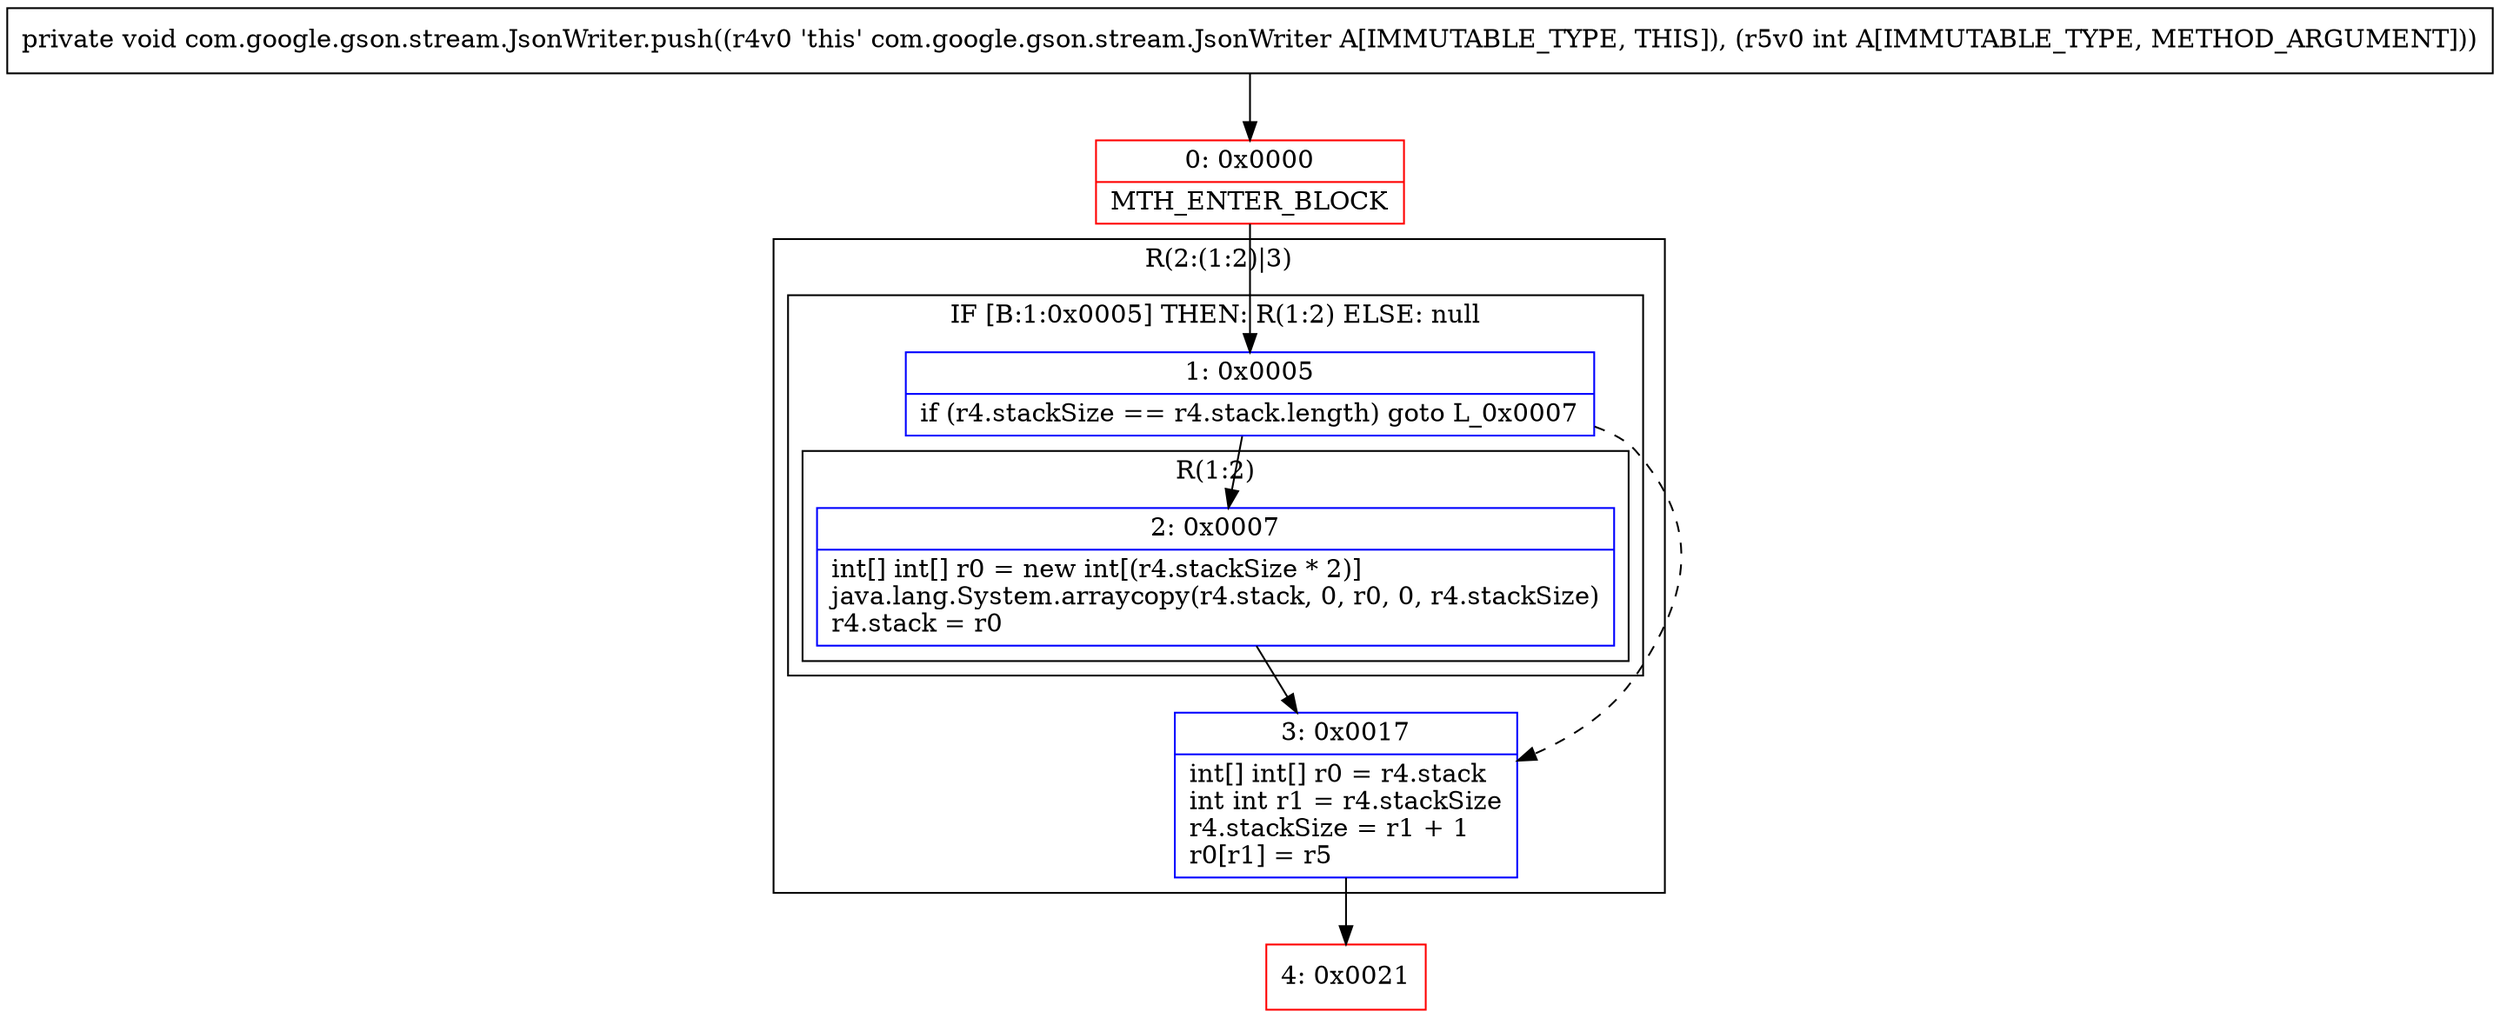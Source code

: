 digraph "CFG forcom.google.gson.stream.JsonWriter.push(I)V" {
subgraph cluster_Region_837350577 {
label = "R(2:(1:2)|3)";
node [shape=record,color=blue];
subgraph cluster_IfRegion_484255951 {
label = "IF [B:1:0x0005] THEN: R(1:2) ELSE: null";
node [shape=record,color=blue];
Node_1 [shape=record,label="{1\:\ 0x0005|if (r4.stackSize == r4.stack.length) goto L_0x0007\l}"];
subgraph cluster_Region_242438358 {
label = "R(1:2)";
node [shape=record,color=blue];
Node_2 [shape=record,label="{2\:\ 0x0007|int[] int[] r0 = new int[(r4.stackSize * 2)]\ljava.lang.System.arraycopy(r4.stack, 0, r0, 0, r4.stackSize)\lr4.stack = r0\l}"];
}
}
Node_3 [shape=record,label="{3\:\ 0x0017|int[] int[] r0 = r4.stack\lint int r1 = r4.stackSize\lr4.stackSize = r1 + 1\lr0[r1] = r5\l}"];
}
Node_0 [shape=record,color=red,label="{0\:\ 0x0000|MTH_ENTER_BLOCK\l}"];
Node_4 [shape=record,color=red,label="{4\:\ 0x0021}"];
MethodNode[shape=record,label="{private void com.google.gson.stream.JsonWriter.push((r4v0 'this' com.google.gson.stream.JsonWriter A[IMMUTABLE_TYPE, THIS]), (r5v0 int A[IMMUTABLE_TYPE, METHOD_ARGUMENT])) }"];
MethodNode -> Node_0;
Node_1 -> Node_2;
Node_1 -> Node_3[style=dashed];
Node_2 -> Node_3;
Node_3 -> Node_4;
Node_0 -> Node_1;
}

